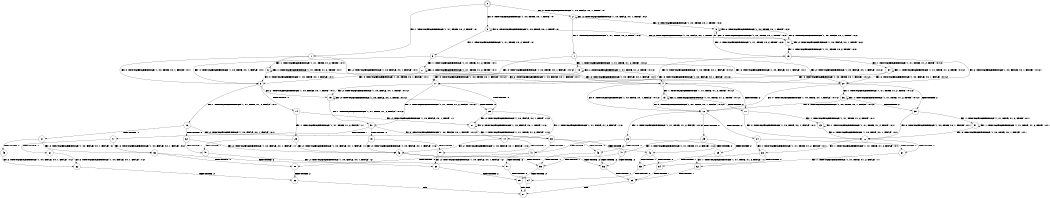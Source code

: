digraph BCG {
size = "7, 10.5";
center = TRUE;
node [shape = circle];
0 [peripheries = 2];
0 -> 1 [label = "EX !1 !ATOMIC_EXCH_BRANCH (1, +1, TRUE, +0, 2, TRUE) !:0:"];
0 -> 2 [label = "EX !2 !ATOMIC_EXCH_BRANCH (1, +0, FALSE, +0, 1, TRUE) !:0:"];
0 -> 3 [label = "EX !0 !ATOMIC_EXCH_BRANCH (1, +0, TRUE, +0, 1, TRUE) !:0:"];
1 -> 4 [label = "EX !2 !ATOMIC_EXCH_BRANCH (1, +0, FALSE, +0, 1, FALSE) !:0:1:"];
1 -> 5 [label = "EX !0 !ATOMIC_EXCH_BRANCH (1, +0, TRUE, +0, 1, FALSE) !:0:1:"];
1 -> 6 [label = "EX !1 !ATOMIC_EXCH_BRANCH (1, +1, TRUE, +1, 2, TRUE) !:0:1:"];
2 -> 7 [label = "EX !1 !ATOMIC_EXCH_BRANCH (1, +1, TRUE, +0, 2, TRUE) !:0:2:"];
2 -> 8 [label = "EX !0 !ATOMIC_EXCH_BRANCH (1, +0, TRUE, +0, 1, TRUE) !:0:2:"];
2 -> 2 [label = "EX !2 !ATOMIC_EXCH_BRANCH (1, +0, FALSE, +0, 1, TRUE) !:0:2:"];
3 -> 9 [label = "EX !1 !ATOMIC_EXCH_BRANCH (1, +1, TRUE, +0, 2, TRUE) !:0:"];
3 -> 10 [label = "EX !2 !ATOMIC_EXCH_BRANCH (1, +0, FALSE, +0, 1, TRUE) !:0:"];
3 -> 3 [label = "EX !0 !ATOMIC_EXCH_BRANCH (1, +0, TRUE, +0, 1, TRUE) !:0:"];
4 -> 11 [label = "TERMINATE !2"];
4 -> 12 [label = "EX !0 !ATOMIC_EXCH_BRANCH (1, +0, TRUE, +0, 1, FALSE) !:0:1:2:"];
4 -> 13 [label = "EX !1 !ATOMIC_EXCH_BRANCH (1, +1, TRUE, +1, 2, TRUE) !:0:1:2:"];
5 -> 14 [label = "TERMINATE !0"];
5 -> 15 [label = "EX !2 !ATOMIC_EXCH_BRANCH (1, +0, FALSE, +0, 1, TRUE) !:0:1:"];
5 -> 16 [label = "EX !1 !ATOMIC_EXCH_BRANCH (1, +1, TRUE, +1, 2, FALSE) !:0:1:"];
6 -> 4 [label = "EX !2 !ATOMIC_EXCH_BRANCH (1, +0, FALSE, +0, 1, FALSE) !:0:1:"];
6 -> 5 [label = "EX !0 !ATOMIC_EXCH_BRANCH (1, +0, TRUE, +0, 1, FALSE) !:0:1:"];
6 -> 6 [label = "EX !1 !ATOMIC_EXCH_BRANCH (1, +1, TRUE, +1, 2, TRUE) !:0:1:"];
7 -> 17 [label = "EX !0 !ATOMIC_EXCH_BRANCH (1, +0, TRUE, +0, 1, FALSE) !:0:1:2:"];
7 -> 4 [label = "EX !2 !ATOMIC_EXCH_BRANCH (1, +0, FALSE, +0, 1, FALSE) !:0:1:2:"];
7 -> 18 [label = "EX !1 !ATOMIC_EXCH_BRANCH (1, +1, TRUE, +1, 2, TRUE) !:0:1:2:"];
8 -> 19 [label = "EX !1 !ATOMIC_EXCH_BRANCH (1, +1, TRUE, +0, 2, TRUE) !:0:2:"];
8 -> 10 [label = "EX !2 !ATOMIC_EXCH_BRANCH (1, +0, FALSE, +0, 1, TRUE) !:0:2:"];
8 -> 8 [label = "EX !0 !ATOMIC_EXCH_BRANCH (1, +0, TRUE, +0, 1, TRUE) !:0:2:"];
9 -> 20 [label = "EX !2 !ATOMIC_EXCH_BRANCH (1, +0, FALSE, +0, 1, FALSE) !:0:1:"];
9 -> 21 [label = "EX !1 !ATOMIC_EXCH_BRANCH (1, +1, TRUE, +1, 2, TRUE) !:0:1:"];
9 -> 5 [label = "EX !0 !ATOMIC_EXCH_BRANCH (1, +0, TRUE, +0, 1, FALSE) !:0:1:"];
10 -> 19 [label = "EX !1 !ATOMIC_EXCH_BRANCH (1, +1, TRUE, +0, 2, TRUE) !:0:2:"];
10 -> 10 [label = "EX !2 !ATOMIC_EXCH_BRANCH (1, +0, FALSE, +0, 1, TRUE) !:0:2:"];
10 -> 8 [label = "EX !0 !ATOMIC_EXCH_BRANCH (1, +0, TRUE, +0, 1, TRUE) !:0:2:"];
11 -> 22 [label = "EX !0 !ATOMIC_EXCH_BRANCH (1, +0, TRUE, +0, 1, FALSE) !:0:1:"];
11 -> 23 [label = "EX !1 !ATOMIC_EXCH_BRANCH (1, +1, TRUE, +1, 2, TRUE) !:0:1:"];
12 -> 24 [label = "TERMINATE !2"];
12 -> 25 [label = "TERMINATE !0"];
12 -> 26 [label = "EX !1 !ATOMIC_EXCH_BRANCH (1, +1, TRUE, +1, 2, FALSE) !:0:1:2:"];
13 -> 11 [label = "TERMINATE !2"];
13 -> 12 [label = "EX !0 !ATOMIC_EXCH_BRANCH (1, +0, TRUE, +0, 1, FALSE) !:0:1:2:"];
13 -> 13 [label = "EX !1 !ATOMIC_EXCH_BRANCH (1, +1, TRUE, +1, 2, TRUE) !:0:1:2:"];
14 -> 27 [label = "EX !2 !ATOMIC_EXCH_BRANCH (1, +0, FALSE, +0, 1, TRUE) !:1:"];
14 -> 28 [label = "EX !1 !ATOMIC_EXCH_BRANCH (1, +1, TRUE, +1, 2, FALSE) !:1:"];
15 -> 29 [label = "TERMINATE !0"];
15 -> 15 [label = "EX !2 !ATOMIC_EXCH_BRANCH (1, +0, FALSE, +0, 1, TRUE) !:0:1:2:"];
15 -> 30 [label = "EX !1 !ATOMIC_EXCH_BRANCH (1, +1, TRUE, +1, 2, FALSE) !:0:1:2:"];
16 -> 31 [label = "TERMINATE !1"];
16 -> 32 [label = "TERMINATE !0"];
16 -> 33 [label = "EX !2 !ATOMIC_EXCH_BRANCH (1, +0, FALSE, +0, 1, FALSE) !:0:1:"];
17 -> 29 [label = "TERMINATE !0"];
17 -> 15 [label = "EX !2 !ATOMIC_EXCH_BRANCH (1, +0, FALSE, +0, 1, TRUE) !:0:1:2:"];
17 -> 30 [label = "EX !1 !ATOMIC_EXCH_BRANCH (1, +1, TRUE, +1, 2, FALSE) !:0:1:2:"];
18 -> 17 [label = "EX !0 !ATOMIC_EXCH_BRANCH (1, +0, TRUE, +0, 1, FALSE) !:0:1:2:"];
18 -> 4 [label = "EX !2 !ATOMIC_EXCH_BRANCH (1, +0, FALSE, +0, 1, FALSE) !:0:1:2:"];
18 -> 18 [label = "EX !1 !ATOMIC_EXCH_BRANCH (1, +1, TRUE, +1, 2, TRUE) !:0:1:2:"];
19 -> 20 [label = "EX !2 !ATOMIC_EXCH_BRANCH (1, +0, FALSE, +0, 1, FALSE) !:0:1:2:"];
19 -> 34 [label = "EX !1 !ATOMIC_EXCH_BRANCH (1, +1, TRUE, +1, 2, TRUE) !:0:1:2:"];
19 -> 17 [label = "EX !0 !ATOMIC_EXCH_BRANCH (1, +0, TRUE, +0, 1, FALSE) !:0:1:2:"];
20 -> 35 [label = "TERMINATE !2"];
20 -> 36 [label = "EX !1 !ATOMIC_EXCH_BRANCH (1, +1, TRUE, +1, 2, TRUE) !:0:1:2:"];
20 -> 12 [label = "EX !0 !ATOMIC_EXCH_BRANCH (1, +0, TRUE, +0, 1, FALSE) !:0:1:2:"];
21 -> 20 [label = "EX !2 !ATOMIC_EXCH_BRANCH (1, +0, FALSE, +0, 1, FALSE) !:0:1:"];
21 -> 21 [label = "EX !1 !ATOMIC_EXCH_BRANCH (1, +1, TRUE, +1, 2, TRUE) !:0:1:"];
21 -> 5 [label = "EX !0 !ATOMIC_EXCH_BRANCH (1, +0, TRUE, +0, 1, FALSE) !:0:1:"];
22 -> 37 [label = "TERMINATE !0"];
22 -> 38 [label = "EX !1 !ATOMIC_EXCH_BRANCH (1, +1, TRUE, +1, 2, FALSE) !:0:1:"];
23 -> 22 [label = "EX !0 !ATOMIC_EXCH_BRANCH (1, +0, TRUE, +0, 1, FALSE) !:0:1:"];
23 -> 23 [label = "EX !1 !ATOMIC_EXCH_BRANCH (1, +1, TRUE, +1, 2, TRUE) !:0:1:"];
24 -> 37 [label = "TERMINATE !0"];
24 -> 38 [label = "EX !1 !ATOMIC_EXCH_BRANCH (1, +1, TRUE, +1, 2, FALSE) !:0:1:"];
25 -> 39 [label = "TERMINATE !2"];
25 -> 40 [label = "EX !1 !ATOMIC_EXCH_BRANCH (1, +1, TRUE, +1, 2, FALSE) !:1:2:"];
26 -> 41 [label = "TERMINATE !1"];
26 -> 42 [label = "TERMINATE !2"];
26 -> 43 [label = "TERMINATE !0"];
27 -> 27 [label = "EX !2 !ATOMIC_EXCH_BRANCH (1, +0, FALSE, +0, 1, TRUE) !:1:2:"];
27 -> 44 [label = "EX !1 !ATOMIC_EXCH_BRANCH (1, +1, TRUE, +1, 2, FALSE) !:1:2:"];
28 -> 45 [label = "TERMINATE !1"];
28 -> 46 [label = "EX !2 !ATOMIC_EXCH_BRANCH (1, +0, FALSE, +0, 1, FALSE) !:1:"];
29 -> 27 [label = "EX !2 !ATOMIC_EXCH_BRANCH (1, +0, FALSE, +0, 1, TRUE) !:1:2:"];
29 -> 44 [label = "EX !1 !ATOMIC_EXCH_BRANCH (1, +1, TRUE, +1, 2, FALSE) !:1:2:"];
30 -> 47 [label = "TERMINATE !1"];
30 -> 48 [label = "TERMINATE !0"];
30 -> 33 [label = "EX !2 !ATOMIC_EXCH_BRANCH (1, +0, FALSE, +0, 1, FALSE) !:0:1:2:"];
31 -> 49 [label = "TERMINATE !0"];
31 -> 50 [label = "EX !2 !ATOMIC_EXCH_BRANCH (1, +0, FALSE, +0, 1, FALSE) !:0:"];
32 -> 45 [label = "TERMINATE !1"];
32 -> 46 [label = "EX !2 !ATOMIC_EXCH_BRANCH (1, +0, FALSE, +0, 1, FALSE) !:1:"];
33 -> 41 [label = "TERMINATE !1"];
33 -> 42 [label = "TERMINATE !2"];
33 -> 43 [label = "TERMINATE !0"];
34 -> 20 [label = "EX !2 !ATOMIC_EXCH_BRANCH (1, +0, FALSE, +0, 1, FALSE) !:0:1:2:"];
34 -> 34 [label = "EX !1 !ATOMIC_EXCH_BRANCH (1, +1, TRUE, +1, 2, TRUE) !:0:1:2:"];
34 -> 17 [label = "EX !0 !ATOMIC_EXCH_BRANCH (1, +0, TRUE, +0, 1, FALSE) !:0:1:2:"];
35 -> 51 [label = "EX !1 !ATOMIC_EXCH_BRANCH (1, +1, TRUE, +1, 2, TRUE) !:0:1:"];
35 -> 22 [label = "EX !0 !ATOMIC_EXCH_BRANCH (1, +0, TRUE, +0, 1, FALSE) !:0:1:"];
36 -> 35 [label = "TERMINATE !2"];
36 -> 36 [label = "EX !1 !ATOMIC_EXCH_BRANCH (1, +1, TRUE, +1, 2, TRUE) !:0:1:2:"];
36 -> 12 [label = "EX !0 !ATOMIC_EXCH_BRANCH (1, +0, TRUE, +0, 1, FALSE) !:0:1:2:"];
37 -> 52 [label = "EX !1 !ATOMIC_EXCH_BRANCH (1, +1, TRUE, +1, 2, FALSE) !:1:"];
38 -> 53 [label = "TERMINATE !1"];
38 -> 54 [label = "TERMINATE !0"];
39 -> 52 [label = "EX !1 !ATOMIC_EXCH_BRANCH (1, +1, TRUE, +1, 2, FALSE) !:1:"];
40 -> 55 [label = "TERMINATE !1"];
40 -> 56 [label = "TERMINATE !2"];
41 -> 57 [label = "TERMINATE !2"];
41 -> 58 [label = "TERMINATE !0"];
42 -> 53 [label = "TERMINATE !1"];
42 -> 54 [label = "TERMINATE !0"];
43 -> 55 [label = "TERMINATE !1"];
43 -> 56 [label = "TERMINATE !2"];
44 -> 59 [label = "TERMINATE !1"];
44 -> 46 [label = "EX !2 !ATOMIC_EXCH_BRANCH (1, +0, FALSE, +0, 1, FALSE) !:1:2:"];
45 -> 60 [label = "EX !2 !ATOMIC_EXCH_BRANCH (1, +0, FALSE, +0, 1, FALSE) !:2:"];
46 -> 55 [label = "TERMINATE !1"];
46 -> 56 [label = "TERMINATE !2"];
47 -> 61 [label = "TERMINATE !0"];
47 -> 50 [label = "EX !2 !ATOMIC_EXCH_BRANCH (1, +0, FALSE, +0, 1, FALSE) !:0:2:"];
48 -> 59 [label = "TERMINATE !1"];
48 -> 46 [label = "EX !2 !ATOMIC_EXCH_BRANCH (1, +0, FALSE, +0, 1, FALSE) !:1:2:"];
49 -> 62 [label = "EX !2 !ATOMIC_EXCH_BRANCH (1, +0, FALSE, +0, 1, FALSE) !:1:2:"];
50 -> 57 [label = "TERMINATE !2"];
50 -> 58 [label = "TERMINATE !0"];
51 -> 51 [label = "EX !1 !ATOMIC_EXCH_BRANCH (1, +1, TRUE, +1, 2, TRUE) !:0:1:"];
51 -> 22 [label = "EX !0 !ATOMIC_EXCH_BRANCH (1, +0, TRUE, +0, 1, FALSE) !:0:1:"];
52 -> 63 [label = "TERMINATE !1"];
53 -> 64 [label = "TERMINATE !0"];
54 -> 63 [label = "TERMINATE !1"];
55 -> 65 [label = "TERMINATE !2"];
56 -> 63 [label = "TERMINATE !1"];
57 -> 64 [label = "TERMINATE !0"];
58 -> 66 [label = "TERMINATE !2"];
59 -> 60 [label = "EX !2 !ATOMIC_EXCH_BRANCH (1, +0, FALSE, +0, 1, FALSE) !:2:"];
60 -> 65 [label = "TERMINATE !2"];
61 -> 62 [label = "EX !2 !ATOMIC_EXCH_BRANCH (1, +0, FALSE, +0, 1, FALSE) !:1:2:"];
62 -> 66 [label = "TERMINATE !2"];
63 -> 67 [label = "exit"];
64 -> 67 [label = "exit"];
65 -> 67 [label = "exit"];
66 -> 67 [label = "exit"];
}
